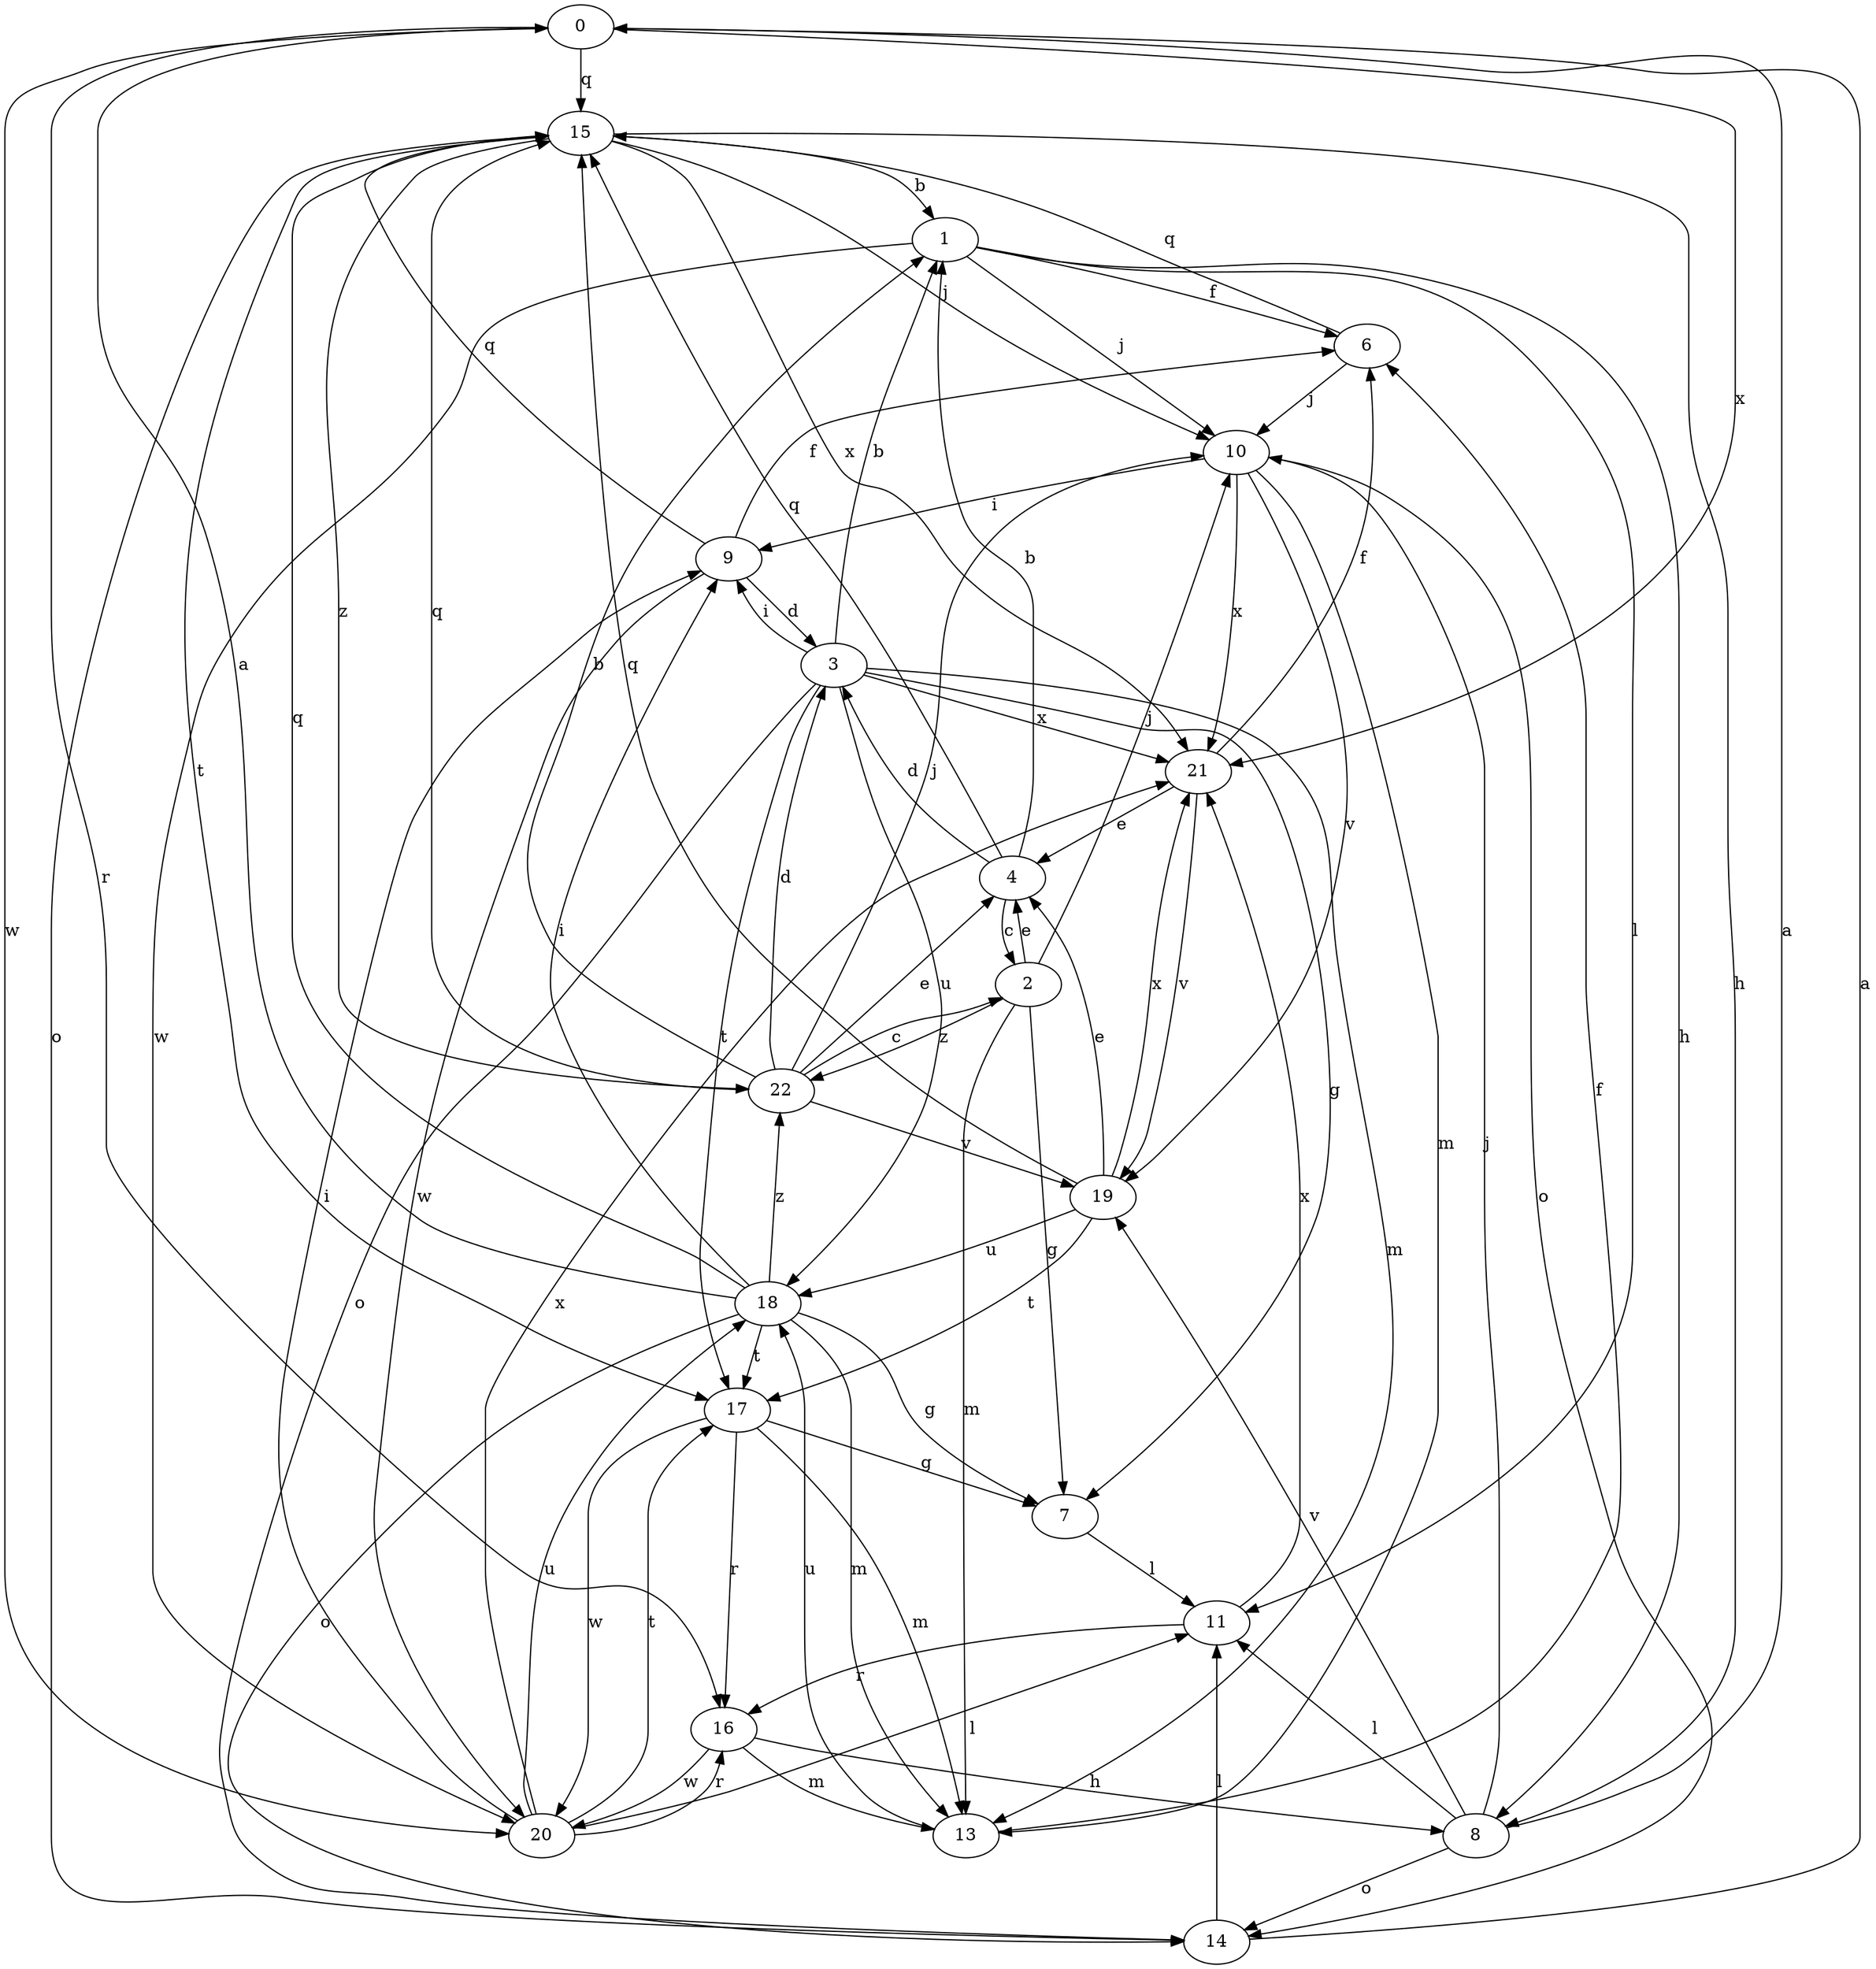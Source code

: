 strict digraph  {
0;
1;
2;
3;
4;
6;
7;
8;
9;
10;
11;
13;
14;
15;
16;
17;
18;
19;
20;
21;
22;
0 -> 15  [label=q];
0 -> 16  [label=r];
0 -> 20  [label=w];
0 -> 21  [label=x];
1 -> 6  [label=f];
1 -> 8  [label=h];
1 -> 10  [label=j];
1 -> 11  [label=l];
1 -> 20  [label=w];
2 -> 4  [label=e];
2 -> 7  [label=g];
2 -> 10  [label=j];
2 -> 13  [label=m];
2 -> 22  [label=z];
3 -> 1  [label=b];
3 -> 7  [label=g];
3 -> 9  [label=i];
3 -> 13  [label=m];
3 -> 14  [label=o];
3 -> 17  [label=t];
3 -> 18  [label=u];
3 -> 21  [label=x];
4 -> 1  [label=b];
4 -> 2  [label=c];
4 -> 3  [label=d];
4 -> 15  [label=q];
6 -> 10  [label=j];
6 -> 15  [label=q];
7 -> 11  [label=l];
8 -> 0  [label=a];
8 -> 10  [label=j];
8 -> 11  [label=l];
8 -> 14  [label=o];
8 -> 19  [label=v];
9 -> 3  [label=d];
9 -> 6  [label=f];
9 -> 15  [label=q];
9 -> 20  [label=w];
10 -> 9  [label=i];
10 -> 13  [label=m];
10 -> 14  [label=o];
10 -> 19  [label=v];
10 -> 21  [label=x];
11 -> 16  [label=r];
11 -> 21  [label=x];
13 -> 6  [label=f];
13 -> 18  [label=u];
14 -> 0  [label=a];
14 -> 11  [label=l];
15 -> 1  [label=b];
15 -> 8  [label=h];
15 -> 10  [label=j];
15 -> 14  [label=o];
15 -> 17  [label=t];
15 -> 21  [label=x];
15 -> 22  [label=z];
16 -> 8  [label=h];
16 -> 13  [label=m];
16 -> 20  [label=w];
17 -> 7  [label=g];
17 -> 13  [label=m];
17 -> 16  [label=r];
17 -> 20  [label=w];
18 -> 0  [label=a];
18 -> 7  [label=g];
18 -> 9  [label=i];
18 -> 13  [label=m];
18 -> 14  [label=o];
18 -> 15  [label=q];
18 -> 17  [label=t];
18 -> 22  [label=z];
19 -> 4  [label=e];
19 -> 15  [label=q];
19 -> 17  [label=t];
19 -> 18  [label=u];
19 -> 21  [label=x];
20 -> 9  [label=i];
20 -> 11  [label=l];
20 -> 16  [label=r];
20 -> 17  [label=t];
20 -> 18  [label=u];
20 -> 21  [label=x];
21 -> 4  [label=e];
21 -> 6  [label=f];
21 -> 19  [label=v];
22 -> 1  [label=b];
22 -> 2  [label=c];
22 -> 3  [label=d];
22 -> 4  [label=e];
22 -> 10  [label=j];
22 -> 15  [label=q];
22 -> 19  [label=v];
}
